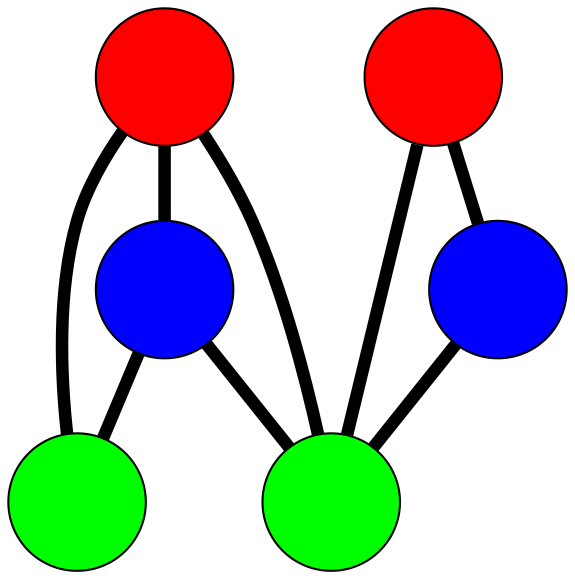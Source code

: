 graph G {
	graph [bb="-151.9,-154.29,134.27,161.76",
		overlap=false,
		sep=0.0,
		splines=true
	];
	node [color=black,
		fixedsize=true,
		fontname="Latin Modern Math",
		fontsize=42,
		height=.92,
		label="\N",
		penwidth=1,
		shape=circle,
		width=.92
	];
	edge [color=black,
		penwidth=6,
		style=bold
	];
	0	 [fillcolor=red,
		height=0.91667,
		label="",
		pos="3.4243,-80.032",
		style=filled,
		width=0.91667];
	2	 [fillcolor=blue,
		height=0.91667,
		label="",
		pos="77.432,-18.039",
		style=filled,
		width=0.91667];
	0 -- 2	 [pos="28.893,-58.698 36.252,-52.534 44.288,-45.803 51.664,-39.624"];
	4	 [fillcolor=green,
		height=0.91667,
		label="",
		pos="101.27,-121.29",
		style=filled,
		width=0.91667];
	0 -- 4	 [pos="33.845,-92.859 45.514,-97.779 58.828,-103.39 70.526,-108.33"];
	5	 [fillcolor=green,
		height=0.91667,
		label="",
		pos="-21.404,24.765",
		style=filled,
		width=0.91667];
	0 -- 5	 [pos="-4.2275,-47.735 -7.2482,-34.985 -10.712,-20.363 -13.735,-7.6063"];
	1	 [fillcolor=red,
		height=0.91667,
		label="",
		pos="-118.9,65.836",
		style=filled,
		width=0.91667];
	3	 [fillcolor=blue,
		height=0.91667,
		label="",
		pos="-41.817,128.76",
		style=filled,
		width=0.91667];
	1 -- 3	 [pos="-93.233,86.788 -84.999,93.509 -75.88,100.95 -67.635,107.68"];
	1 -- 5	 [pos="-88.319,52.954 -76.704,48.061 -63.482,42.491 -51.876,37.602"];
	2 -- 4	 [pos="84.907,-50.424 87.747,-62.725 90.979,-76.727 93.816,-89.017"];
	2 -- 5	 [pos="46.971,-4.8474 34.947,0.36034 21.157,6.3324 9.1261,11.543"];
	3 -- 5	 [pos="-35.414,96.139 -32.982,83.749 -30.214,69.647 -27.784,57.268"];
}
